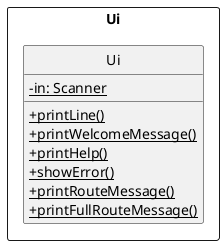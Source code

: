 @startuml
hide circle
skinparam classAttributeIconSize 0

Rectangle Ui {
class Ui {
- {static} in: Scanner

+ {static} printLine()
+ {static} printWelcomeMessage()
+ {static} printHelp()
+ {static} showError()
+ {static} printRouteMessage()
+ {static} printFullRouteMessage()
}

@enduml